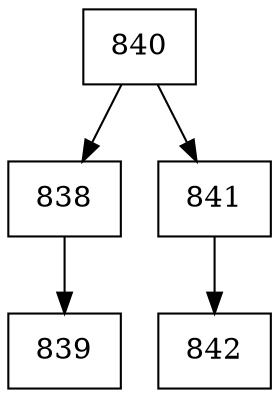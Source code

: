 digraph grafico{
rankdir=UD 
node[shape=box] 
concentrate=true 
nodo840[ shape=record, label ="840"];
nodo838[ shape=record, label ="838"];
nodo839[ shape=record, label ="839"];
nodo838->nodo839
nodo840->nodo838
nodo841[ shape=record, label ="841"];
nodo842[ shape=record, label ="842"];
nodo841->nodo842
nodo840->nodo841
}